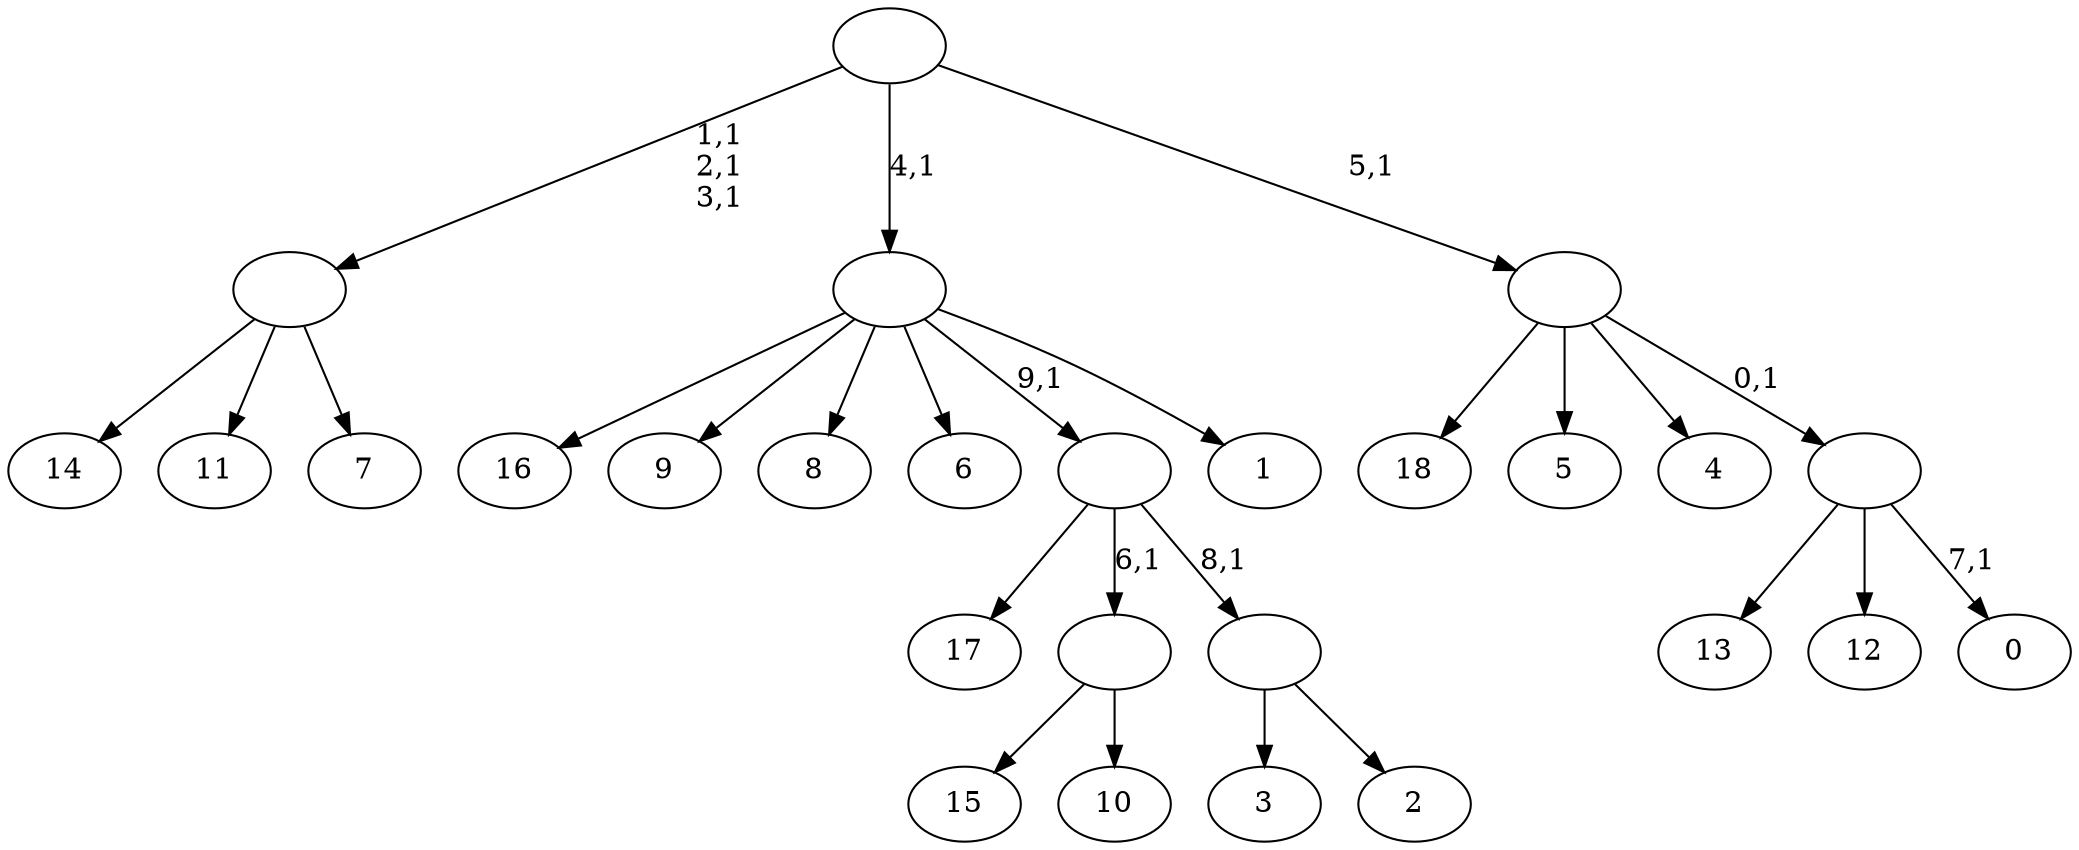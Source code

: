 digraph T {
	29 [label="18"]
	28 [label="17"]
	27 [label="16"]
	26 [label="15"]
	25 [label="14"]
	24 [label="13"]
	23 [label="12"]
	22 [label="11"]
	21 [label="10"]
	20 [label=""]
	19 [label="9"]
	18 [label="8"]
	17 [label="7"]
	16 [label=""]
	13 [label="6"]
	12 [label="5"]
	11 [label="4"]
	10 [label="3"]
	9 [label="2"]
	8 [label=""]
	7 [label=""]
	6 [label="1"]
	5 [label=""]
	4 [label="0"]
	2 [label=""]
	1 [label=""]
	0 [label=""]
	20 -> 26 [label=""]
	20 -> 21 [label=""]
	16 -> 25 [label=""]
	16 -> 22 [label=""]
	16 -> 17 [label=""]
	8 -> 10 [label=""]
	8 -> 9 [label=""]
	7 -> 28 [label=""]
	7 -> 20 [label="6,1"]
	7 -> 8 [label="8,1"]
	5 -> 27 [label=""]
	5 -> 19 [label=""]
	5 -> 18 [label=""]
	5 -> 13 [label=""]
	5 -> 7 [label="9,1"]
	5 -> 6 [label=""]
	2 -> 4 [label="7,1"]
	2 -> 24 [label=""]
	2 -> 23 [label=""]
	1 -> 29 [label=""]
	1 -> 12 [label=""]
	1 -> 11 [label=""]
	1 -> 2 [label="0,1"]
	0 -> 16 [label="1,1\n2,1\n3,1"]
	0 -> 5 [label="4,1"]
	0 -> 1 [label="5,1"]
}
